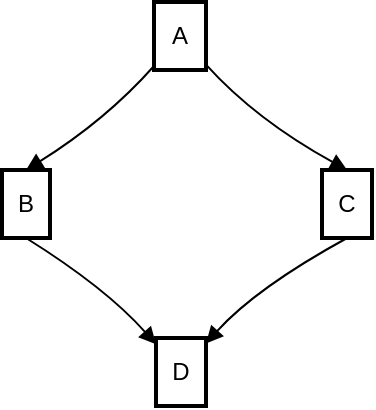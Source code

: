 <mxfile version="21.6.1" type="github">
  <diagram id="C5RBs43oDa-KdzZeNtuy" name="Page-1">
    <mxGraphModel dx="1434" dy="764" grid="1" gridSize="10" guides="1" tooltips="1" connect="1" arrows="1" fold="1" page="1" pageScale="1" pageWidth="827" pageHeight="1169" math="0" shadow="0">
      <root>
        <mxCell id="WIyWlLk6GJQsqaUBKTNV-0" />
        <mxCell id="WIyWlLk6GJQsqaUBKTNV-1" parent="WIyWlLk6GJQsqaUBKTNV-0" />
        <mxCell id="IfH2uEhnr56U0vIwc1G2-0" value="A" style="whiteSpace=wrap;strokeWidth=2;" vertex="1" parent="WIyWlLk6GJQsqaUBKTNV-1">
          <mxGeometry x="196" y="490" width="26" height="34" as="geometry" />
        </mxCell>
        <mxCell id="IfH2uEhnr56U0vIwc1G2-1" value="B" style="whiteSpace=wrap;strokeWidth=2;" vertex="1" parent="WIyWlLk6GJQsqaUBKTNV-1">
          <mxGeometry x="120" y="574" width="24" height="34" as="geometry" />
        </mxCell>
        <mxCell id="IfH2uEhnr56U0vIwc1G2-2" value="C" style="whiteSpace=wrap;strokeWidth=2;" vertex="1" parent="WIyWlLk6GJQsqaUBKTNV-1">
          <mxGeometry x="280" y="574" width="25" height="34" as="geometry" />
        </mxCell>
        <mxCell id="IfH2uEhnr56U0vIwc1G2-3" value="D" style="whiteSpace=wrap;strokeWidth=2;" vertex="1" parent="WIyWlLk6GJQsqaUBKTNV-1">
          <mxGeometry x="197" y="658" width="25" height="34" as="geometry" />
        </mxCell>
        <mxCell id="IfH2uEhnr56U0vIwc1G2-4" value="" style="curved=1;startArrow=none;endArrow=block;exitX=0.011;exitY=0.931;entryX=0.501;entryY=0;rounded=0;" edge="1" parent="WIyWlLk6GJQsqaUBKTNV-1" source="IfH2uEhnr56U0vIwc1G2-0" target="IfH2uEhnr56U0vIwc1G2-1">
          <mxGeometry relative="1" as="geometry">
            <Array as="points">
              <mxPoint x="172" y="549" />
            </Array>
          </mxGeometry>
        </mxCell>
        <mxCell id="IfH2uEhnr56U0vIwc1G2-5" value="" style="curved=1;startArrow=none;endArrow=block;exitX=1.011;exitY=0.931;entryX=0.502;entryY=0;rounded=0;" edge="1" parent="WIyWlLk6GJQsqaUBKTNV-1" source="IfH2uEhnr56U0vIwc1G2-0" target="IfH2uEhnr56U0vIwc1G2-2">
          <mxGeometry relative="1" as="geometry">
            <Array as="points">
              <mxPoint x="247" y="549" />
            </Array>
          </mxGeometry>
        </mxCell>
        <mxCell id="IfH2uEhnr56U0vIwc1G2-6" value="" style="curved=1;startArrow=none;endArrow=block;exitX=0.501;exitY=1;entryX=-0.008;entryY=0.086;rounded=0;" edge="1" parent="WIyWlLk6GJQsqaUBKTNV-1" source="IfH2uEhnr56U0vIwc1G2-1" target="IfH2uEhnr56U0vIwc1G2-3">
          <mxGeometry relative="1" as="geometry">
            <Array as="points">
              <mxPoint x="172" y="633" />
            </Array>
          </mxGeometry>
        </mxCell>
        <mxCell id="IfH2uEhnr56U0vIwc1G2-7" value="" style="curved=1;startArrow=none;endArrow=block;exitX=0.502;exitY=1;entryX=0.992;entryY=0.086;rounded=0;" edge="1" parent="WIyWlLk6GJQsqaUBKTNV-1" source="IfH2uEhnr56U0vIwc1G2-2" target="IfH2uEhnr56U0vIwc1G2-3">
          <mxGeometry relative="1" as="geometry">
            <Array as="points">
              <mxPoint x="247" y="633" />
            </Array>
          </mxGeometry>
        </mxCell>
      </root>
    </mxGraphModel>
  </diagram>
</mxfile>
